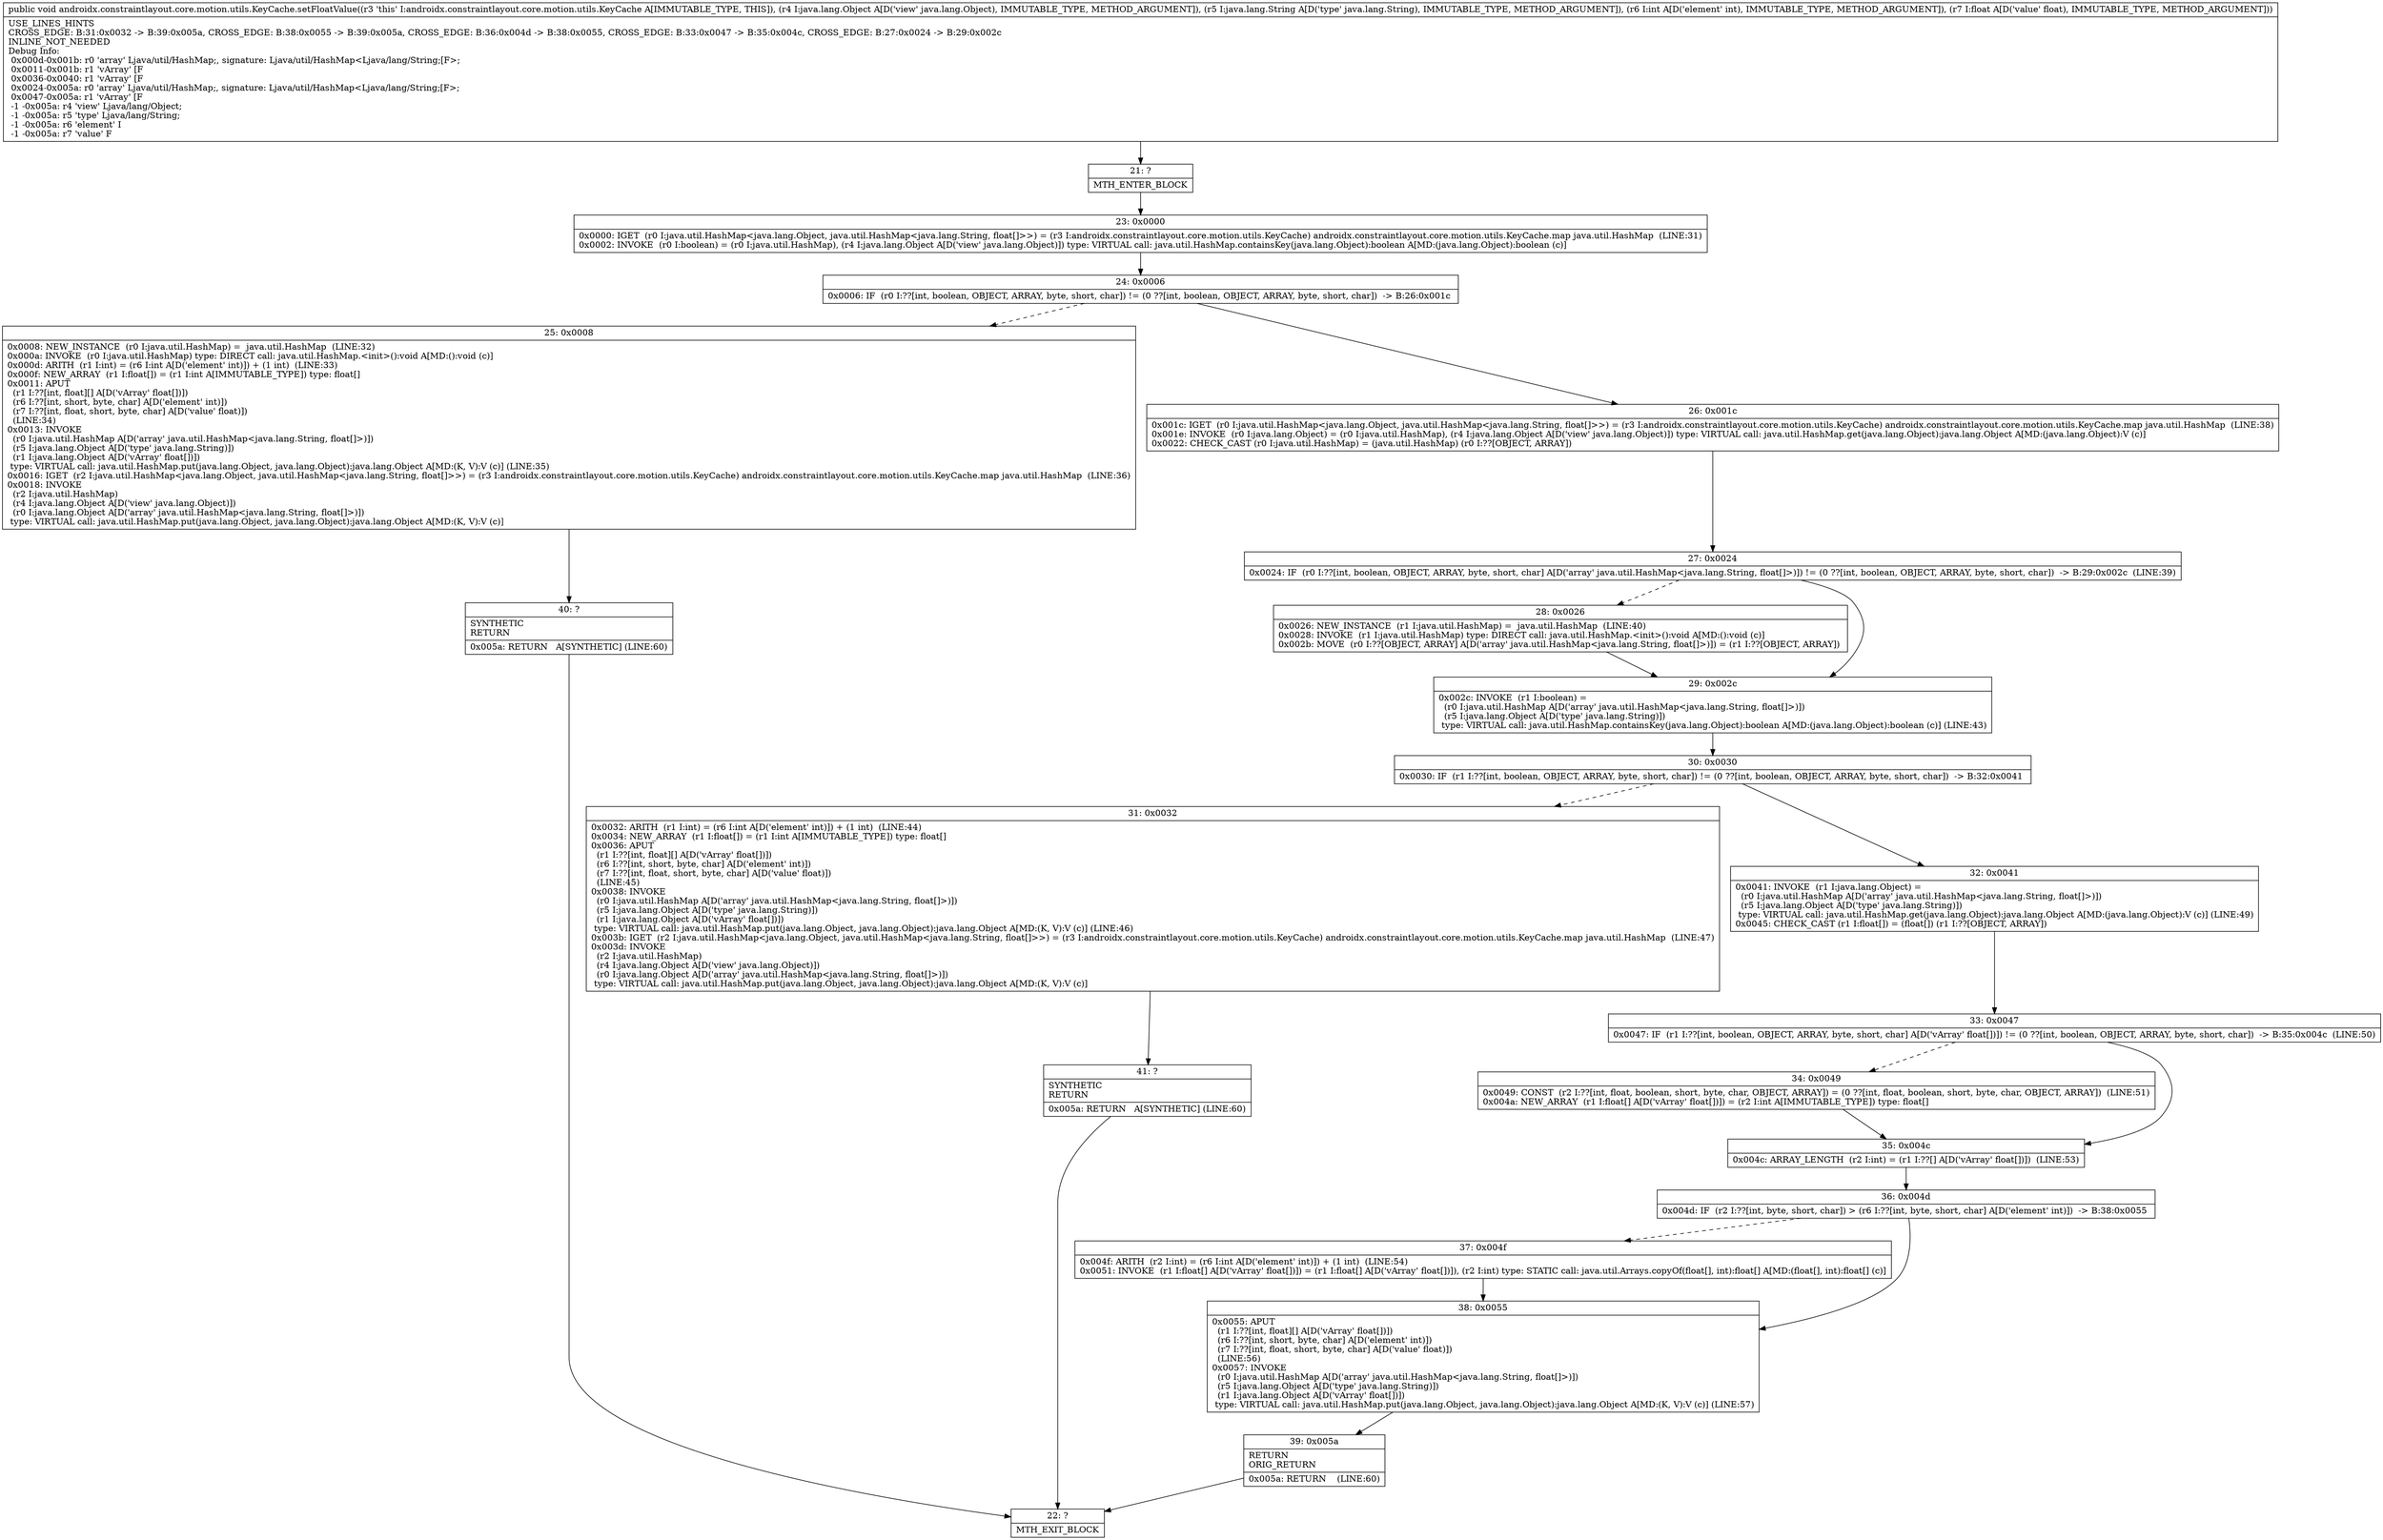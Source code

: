 digraph "CFG forandroidx.constraintlayout.core.motion.utils.KeyCache.setFloatValue(Ljava\/lang\/Object;Ljava\/lang\/String;IF)V" {
Node_21 [shape=record,label="{21\:\ ?|MTH_ENTER_BLOCK\l}"];
Node_23 [shape=record,label="{23\:\ 0x0000|0x0000: IGET  (r0 I:java.util.HashMap\<java.lang.Object, java.util.HashMap\<java.lang.String, float[]\>\>) = (r3 I:androidx.constraintlayout.core.motion.utils.KeyCache) androidx.constraintlayout.core.motion.utils.KeyCache.map java.util.HashMap  (LINE:31)\l0x0002: INVOKE  (r0 I:boolean) = (r0 I:java.util.HashMap), (r4 I:java.lang.Object A[D('view' java.lang.Object)]) type: VIRTUAL call: java.util.HashMap.containsKey(java.lang.Object):boolean A[MD:(java.lang.Object):boolean (c)]\l}"];
Node_24 [shape=record,label="{24\:\ 0x0006|0x0006: IF  (r0 I:??[int, boolean, OBJECT, ARRAY, byte, short, char]) != (0 ??[int, boolean, OBJECT, ARRAY, byte, short, char])  \-\> B:26:0x001c \l}"];
Node_25 [shape=record,label="{25\:\ 0x0008|0x0008: NEW_INSTANCE  (r0 I:java.util.HashMap) =  java.util.HashMap  (LINE:32)\l0x000a: INVOKE  (r0 I:java.util.HashMap) type: DIRECT call: java.util.HashMap.\<init\>():void A[MD:():void (c)]\l0x000d: ARITH  (r1 I:int) = (r6 I:int A[D('element' int)]) + (1 int)  (LINE:33)\l0x000f: NEW_ARRAY  (r1 I:float[]) = (r1 I:int A[IMMUTABLE_TYPE]) type: float[] \l0x0011: APUT  \l  (r1 I:??[int, float][] A[D('vArray' float[])])\l  (r6 I:??[int, short, byte, char] A[D('element' int)])\l  (r7 I:??[int, float, short, byte, char] A[D('value' float)])\l  (LINE:34)\l0x0013: INVOKE  \l  (r0 I:java.util.HashMap A[D('array' java.util.HashMap\<java.lang.String, float[]\>)])\l  (r5 I:java.lang.Object A[D('type' java.lang.String)])\l  (r1 I:java.lang.Object A[D('vArray' float[])])\l type: VIRTUAL call: java.util.HashMap.put(java.lang.Object, java.lang.Object):java.lang.Object A[MD:(K, V):V (c)] (LINE:35)\l0x0016: IGET  (r2 I:java.util.HashMap\<java.lang.Object, java.util.HashMap\<java.lang.String, float[]\>\>) = (r3 I:androidx.constraintlayout.core.motion.utils.KeyCache) androidx.constraintlayout.core.motion.utils.KeyCache.map java.util.HashMap  (LINE:36)\l0x0018: INVOKE  \l  (r2 I:java.util.HashMap)\l  (r4 I:java.lang.Object A[D('view' java.lang.Object)])\l  (r0 I:java.lang.Object A[D('array' java.util.HashMap\<java.lang.String, float[]\>)])\l type: VIRTUAL call: java.util.HashMap.put(java.lang.Object, java.lang.Object):java.lang.Object A[MD:(K, V):V (c)]\l}"];
Node_40 [shape=record,label="{40\:\ ?|SYNTHETIC\lRETURN\l|0x005a: RETURN   A[SYNTHETIC] (LINE:60)\l}"];
Node_22 [shape=record,label="{22\:\ ?|MTH_EXIT_BLOCK\l}"];
Node_26 [shape=record,label="{26\:\ 0x001c|0x001c: IGET  (r0 I:java.util.HashMap\<java.lang.Object, java.util.HashMap\<java.lang.String, float[]\>\>) = (r3 I:androidx.constraintlayout.core.motion.utils.KeyCache) androidx.constraintlayout.core.motion.utils.KeyCache.map java.util.HashMap  (LINE:38)\l0x001e: INVOKE  (r0 I:java.lang.Object) = (r0 I:java.util.HashMap), (r4 I:java.lang.Object A[D('view' java.lang.Object)]) type: VIRTUAL call: java.util.HashMap.get(java.lang.Object):java.lang.Object A[MD:(java.lang.Object):V (c)]\l0x0022: CHECK_CAST (r0 I:java.util.HashMap) = (java.util.HashMap) (r0 I:??[OBJECT, ARRAY]) \l}"];
Node_27 [shape=record,label="{27\:\ 0x0024|0x0024: IF  (r0 I:??[int, boolean, OBJECT, ARRAY, byte, short, char] A[D('array' java.util.HashMap\<java.lang.String, float[]\>)]) != (0 ??[int, boolean, OBJECT, ARRAY, byte, short, char])  \-\> B:29:0x002c  (LINE:39)\l}"];
Node_28 [shape=record,label="{28\:\ 0x0026|0x0026: NEW_INSTANCE  (r1 I:java.util.HashMap) =  java.util.HashMap  (LINE:40)\l0x0028: INVOKE  (r1 I:java.util.HashMap) type: DIRECT call: java.util.HashMap.\<init\>():void A[MD:():void (c)]\l0x002b: MOVE  (r0 I:??[OBJECT, ARRAY] A[D('array' java.util.HashMap\<java.lang.String, float[]\>)]) = (r1 I:??[OBJECT, ARRAY]) \l}"];
Node_29 [shape=record,label="{29\:\ 0x002c|0x002c: INVOKE  (r1 I:boolean) = \l  (r0 I:java.util.HashMap A[D('array' java.util.HashMap\<java.lang.String, float[]\>)])\l  (r5 I:java.lang.Object A[D('type' java.lang.String)])\l type: VIRTUAL call: java.util.HashMap.containsKey(java.lang.Object):boolean A[MD:(java.lang.Object):boolean (c)] (LINE:43)\l}"];
Node_30 [shape=record,label="{30\:\ 0x0030|0x0030: IF  (r1 I:??[int, boolean, OBJECT, ARRAY, byte, short, char]) != (0 ??[int, boolean, OBJECT, ARRAY, byte, short, char])  \-\> B:32:0x0041 \l}"];
Node_31 [shape=record,label="{31\:\ 0x0032|0x0032: ARITH  (r1 I:int) = (r6 I:int A[D('element' int)]) + (1 int)  (LINE:44)\l0x0034: NEW_ARRAY  (r1 I:float[]) = (r1 I:int A[IMMUTABLE_TYPE]) type: float[] \l0x0036: APUT  \l  (r1 I:??[int, float][] A[D('vArray' float[])])\l  (r6 I:??[int, short, byte, char] A[D('element' int)])\l  (r7 I:??[int, float, short, byte, char] A[D('value' float)])\l  (LINE:45)\l0x0038: INVOKE  \l  (r0 I:java.util.HashMap A[D('array' java.util.HashMap\<java.lang.String, float[]\>)])\l  (r5 I:java.lang.Object A[D('type' java.lang.String)])\l  (r1 I:java.lang.Object A[D('vArray' float[])])\l type: VIRTUAL call: java.util.HashMap.put(java.lang.Object, java.lang.Object):java.lang.Object A[MD:(K, V):V (c)] (LINE:46)\l0x003b: IGET  (r2 I:java.util.HashMap\<java.lang.Object, java.util.HashMap\<java.lang.String, float[]\>\>) = (r3 I:androidx.constraintlayout.core.motion.utils.KeyCache) androidx.constraintlayout.core.motion.utils.KeyCache.map java.util.HashMap  (LINE:47)\l0x003d: INVOKE  \l  (r2 I:java.util.HashMap)\l  (r4 I:java.lang.Object A[D('view' java.lang.Object)])\l  (r0 I:java.lang.Object A[D('array' java.util.HashMap\<java.lang.String, float[]\>)])\l type: VIRTUAL call: java.util.HashMap.put(java.lang.Object, java.lang.Object):java.lang.Object A[MD:(K, V):V (c)]\l}"];
Node_41 [shape=record,label="{41\:\ ?|SYNTHETIC\lRETURN\l|0x005a: RETURN   A[SYNTHETIC] (LINE:60)\l}"];
Node_32 [shape=record,label="{32\:\ 0x0041|0x0041: INVOKE  (r1 I:java.lang.Object) = \l  (r0 I:java.util.HashMap A[D('array' java.util.HashMap\<java.lang.String, float[]\>)])\l  (r5 I:java.lang.Object A[D('type' java.lang.String)])\l type: VIRTUAL call: java.util.HashMap.get(java.lang.Object):java.lang.Object A[MD:(java.lang.Object):V (c)] (LINE:49)\l0x0045: CHECK_CAST (r1 I:float[]) = (float[]) (r1 I:??[OBJECT, ARRAY]) \l}"];
Node_33 [shape=record,label="{33\:\ 0x0047|0x0047: IF  (r1 I:??[int, boolean, OBJECT, ARRAY, byte, short, char] A[D('vArray' float[])]) != (0 ??[int, boolean, OBJECT, ARRAY, byte, short, char])  \-\> B:35:0x004c  (LINE:50)\l}"];
Node_34 [shape=record,label="{34\:\ 0x0049|0x0049: CONST  (r2 I:??[int, float, boolean, short, byte, char, OBJECT, ARRAY]) = (0 ??[int, float, boolean, short, byte, char, OBJECT, ARRAY])  (LINE:51)\l0x004a: NEW_ARRAY  (r1 I:float[] A[D('vArray' float[])]) = (r2 I:int A[IMMUTABLE_TYPE]) type: float[] \l}"];
Node_35 [shape=record,label="{35\:\ 0x004c|0x004c: ARRAY_LENGTH  (r2 I:int) = (r1 I:??[] A[D('vArray' float[])])  (LINE:53)\l}"];
Node_36 [shape=record,label="{36\:\ 0x004d|0x004d: IF  (r2 I:??[int, byte, short, char]) \> (r6 I:??[int, byte, short, char] A[D('element' int)])  \-\> B:38:0x0055 \l}"];
Node_37 [shape=record,label="{37\:\ 0x004f|0x004f: ARITH  (r2 I:int) = (r6 I:int A[D('element' int)]) + (1 int)  (LINE:54)\l0x0051: INVOKE  (r1 I:float[] A[D('vArray' float[])]) = (r1 I:float[] A[D('vArray' float[])]), (r2 I:int) type: STATIC call: java.util.Arrays.copyOf(float[], int):float[] A[MD:(float[], int):float[] (c)]\l}"];
Node_38 [shape=record,label="{38\:\ 0x0055|0x0055: APUT  \l  (r1 I:??[int, float][] A[D('vArray' float[])])\l  (r6 I:??[int, short, byte, char] A[D('element' int)])\l  (r7 I:??[int, float, short, byte, char] A[D('value' float)])\l  (LINE:56)\l0x0057: INVOKE  \l  (r0 I:java.util.HashMap A[D('array' java.util.HashMap\<java.lang.String, float[]\>)])\l  (r5 I:java.lang.Object A[D('type' java.lang.String)])\l  (r1 I:java.lang.Object A[D('vArray' float[])])\l type: VIRTUAL call: java.util.HashMap.put(java.lang.Object, java.lang.Object):java.lang.Object A[MD:(K, V):V (c)] (LINE:57)\l}"];
Node_39 [shape=record,label="{39\:\ 0x005a|RETURN\lORIG_RETURN\l|0x005a: RETURN    (LINE:60)\l}"];
MethodNode[shape=record,label="{public void androidx.constraintlayout.core.motion.utils.KeyCache.setFloatValue((r3 'this' I:androidx.constraintlayout.core.motion.utils.KeyCache A[IMMUTABLE_TYPE, THIS]), (r4 I:java.lang.Object A[D('view' java.lang.Object), IMMUTABLE_TYPE, METHOD_ARGUMENT]), (r5 I:java.lang.String A[D('type' java.lang.String), IMMUTABLE_TYPE, METHOD_ARGUMENT]), (r6 I:int A[D('element' int), IMMUTABLE_TYPE, METHOD_ARGUMENT]), (r7 I:float A[D('value' float), IMMUTABLE_TYPE, METHOD_ARGUMENT]))  | USE_LINES_HINTS\lCROSS_EDGE: B:31:0x0032 \-\> B:39:0x005a, CROSS_EDGE: B:38:0x0055 \-\> B:39:0x005a, CROSS_EDGE: B:36:0x004d \-\> B:38:0x0055, CROSS_EDGE: B:33:0x0047 \-\> B:35:0x004c, CROSS_EDGE: B:27:0x0024 \-\> B:29:0x002c\lINLINE_NOT_NEEDED\lDebug Info:\l  0x000d\-0x001b: r0 'array' Ljava\/util\/HashMap;, signature: Ljava\/util\/HashMap\<Ljava\/lang\/String;[F\>;\l  0x0011\-0x001b: r1 'vArray' [F\l  0x0036\-0x0040: r1 'vArray' [F\l  0x0024\-0x005a: r0 'array' Ljava\/util\/HashMap;, signature: Ljava\/util\/HashMap\<Ljava\/lang\/String;[F\>;\l  0x0047\-0x005a: r1 'vArray' [F\l  \-1 \-0x005a: r4 'view' Ljava\/lang\/Object;\l  \-1 \-0x005a: r5 'type' Ljava\/lang\/String;\l  \-1 \-0x005a: r6 'element' I\l  \-1 \-0x005a: r7 'value' F\l}"];
MethodNode -> Node_21;Node_21 -> Node_23;
Node_23 -> Node_24;
Node_24 -> Node_25[style=dashed];
Node_24 -> Node_26;
Node_25 -> Node_40;
Node_40 -> Node_22;
Node_26 -> Node_27;
Node_27 -> Node_28[style=dashed];
Node_27 -> Node_29;
Node_28 -> Node_29;
Node_29 -> Node_30;
Node_30 -> Node_31[style=dashed];
Node_30 -> Node_32;
Node_31 -> Node_41;
Node_41 -> Node_22;
Node_32 -> Node_33;
Node_33 -> Node_34[style=dashed];
Node_33 -> Node_35;
Node_34 -> Node_35;
Node_35 -> Node_36;
Node_36 -> Node_37[style=dashed];
Node_36 -> Node_38;
Node_37 -> Node_38;
Node_38 -> Node_39;
Node_39 -> Node_22;
}

